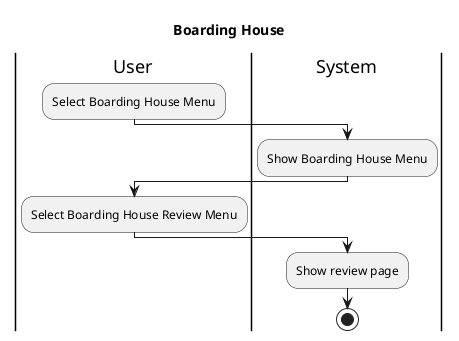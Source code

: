 @startuml
title Boarding House
|User|
    :Select Boarding House Menu;
    
|System|
    :Show Boarding House Menu;

|User|
    :Select Boarding House Review Menu;

|System|
    :Show review page;
    stop
@enduml
